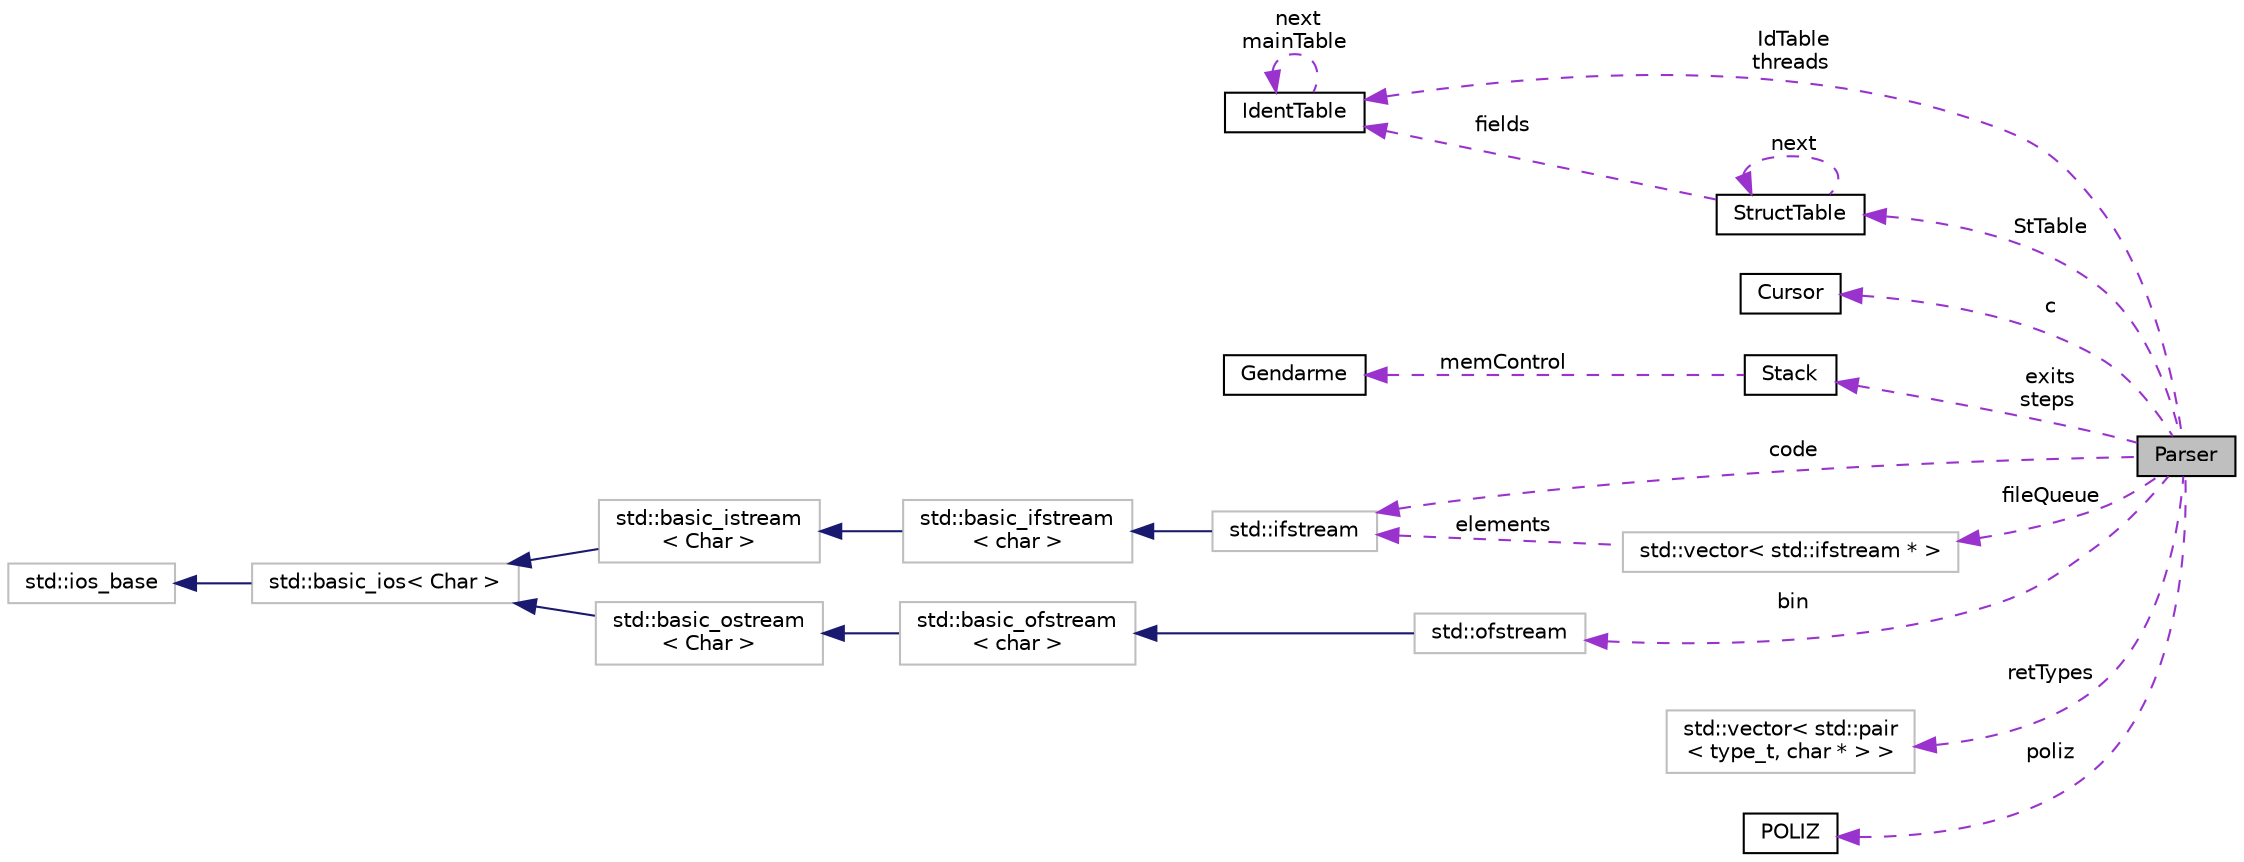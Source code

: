 digraph "Parser"
{
 // INTERACTIVE_SVG=YES
 // LATEX_PDF_SIZE
  edge [fontname="Helvetica",fontsize="10",labelfontname="Helvetica",labelfontsize="10"];
  node [fontname="Helvetica",fontsize="10",shape=record];
  rankdir="LR";
  Node1 [label="Parser",height=0.2,width=0.4,color="black", fillcolor="grey75", style="filled", fontcolor="black",tooltip=" "];
  Node2 -> Node1 [dir="back",color="darkorchid3",fontsize="10",style="dashed",label=" StTable" ,fontname="Helvetica"];
  Node2 [label="StructTable",height=0.2,width=0.4,color="black", fillcolor="white", style="filled",URL="$classStructTable.html",tooltip=" "];
  Node2 -> Node2 [dir="back",color="darkorchid3",fontsize="10",style="dashed",label=" next" ,fontname="Helvetica"];
  Node3 -> Node2 [dir="back",color="darkorchid3",fontsize="10",style="dashed",label=" fields" ,fontname="Helvetica"];
  Node3 [label="IdentTable",height=0.2,width=0.4,color="black", fillcolor="white", style="filled",URL="$classIdentTable.html",tooltip=" "];
  Node3 -> Node3 [dir="back",color="darkorchid3",fontsize="10",style="dashed",label=" next\nmainTable" ,fontname="Helvetica"];
  Node4 -> Node1 [dir="back",color="darkorchid3",fontsize="10",style="dashed",label=" c" ,fontname="Helvetica"];
  Node4 [label="Cursor",height=0.2,width=0.4,color="black", fillcolor="white", style="filled",URL="$classCursor.html",tooltip=" "];
  Node5 -> Node1 [dir="back",color="darkorchid3",fontsize="10",style="dashed",label=" exits\nsteps" ,fontname="Helvetica"];
  Node5 [label="Stack",height=0.2,width=0.4,color="black", fillcolor="white", style="filled",URL="$classStack.html",tooltip=" "];
  Node6 -> Node5 [dir="back",color="darkorchid3",fontsize="10",style="dashed",label=" memControl" ,fontname="Helvetica"];
  Node6 [label="Gendarme",height=0.2,width=0.4,color="black", fillcolor="white", style="filled",URL="$classGendarme.html",tooltip="Класс, предназначенный для освобождения неиспользуемой памяти."];
  Node7 -> Node1 [dir="back",color="darkorchid3",fontsize="10",style="dashed",label=" code" ,fontname="Helvetica"];
  Node7 [label="std::ifstream",height=0.2,width=0.4,color="grey75", fillcolor="white", style="filled",tooltip="STL class."];
  Node8 -> Node7 [dir="back",color="midnightblue",fontsize="10",style="solid",fontname="Helvetica"];
  Node8 [label="std::basic_ifstream\l\< char \>",height=0.2,width=0.4,color="grey75", fillcolor="white", style="filled",tooltip="STL class."];
  Node9 -> Node8 [dir="back",color="midnightblue",fontsize="10",style="solid",fontname="Helvetica"];
  Node9 [label="std::basic_istream\l\< Char \>",height=0.2,width=0.4,color="grey75", fillcolor="white", style="filled",tooltip="STL class."];
  Node10 -> Node9 [dir="back",color="midnightblue",fontsize="10",style="solid",fontname="Helvetica"];
  Node10 [label="std::basic_ios\< Char \>",height=0.2,width=0.4,color="grey75", fillcolor="white", style="filled",tooltip="STL class."];
  Node11 -> Node10 [dir="back",color="midnightblue",fontsize="10",style="solid",fontname="Helvetica"];
  Node11 [label="std::ios_base",height=0.2,width=0.4,color="grey75", fillcolor="white", style="filled",tooltip="STL class."];
  Node12 -> Node1 [dir="back",color="darkorchid3",fontsize="10",style="dashed",label=" fileQueue" ,fontname="Helvetica"];
  Node12 [label="std::vector\< std::ifstream * \>",height=0.2,width=0.4,color="grey75", fillcolor="white", style="filled",tooltip=" "];
  Node7 -> Node12 [dir="back",color="darkorchid3",fontsize="10",style="dashed",label=" elements" ,fontname="Helvetica"];
  Node13 -> Node1 [dir="back",color="darkorchid3",fontsize="10",style="dashed",label=" retTypes" ,fontname="Helvetica"];
  Node13 [label="std::vector\< std::pair\l\< type_t, char * \> \>",height=0.2,width=0.4,color="grey75", fillcolor="white", style="filled",tooltip=" "];
  Node14 -> Node1 [dir="back",color="darkorchid3",fontsize="10",style="dashed",label=" poliz" ,fontname="Helvetica"];
  Node14 [label="POLIZ",height=0.2,width=0.4,color="black", fillcolor="white", style="filled",URL="$classPOLIZ.html",tooltip=" "];
  Node3 -> Node1 [dir="back",color="darkorchid3",fontsize="10",style="dashed",label=" IdTable\nthreads" ,fontname="Helvetica"];
  Node15 -> Node1 [dir="back",color="darkorchid3",fontsize="10",style="dashed",label=" bin" ,fontname="Helvetica"];
  Node15 [label="std::ofstream",height=0.2,width=0.4,color="grey75", fillcolor="white", style="filled",tooltip="STL class."];
  Node16 -> Node15 [dir="back",color="midnightblue",fontsize="10",style="solid",fontname="Helvetica"];
  Node16 [label="std::basic_ofstream\l\< char \>",height=0.2,width=0.4,color="grey75", fillcolor="white", style="filled",tooltip="STL class."];
  Node17 -> Node16 [dir="back",color="midnightblue",fontsize="10",style="solid",fontname="Helvetica"];
  Node17 [label="std::basic_ostream\l\< Char \>",height=0.2,width=0.4,color="grey75", fillcolor="white", style="filled",tooltip="STL class."];
  Node10 -> Node17 [dir="back",color="midnightblue",fontsize="10",style="solid",fontname="Helvetica"];
}
